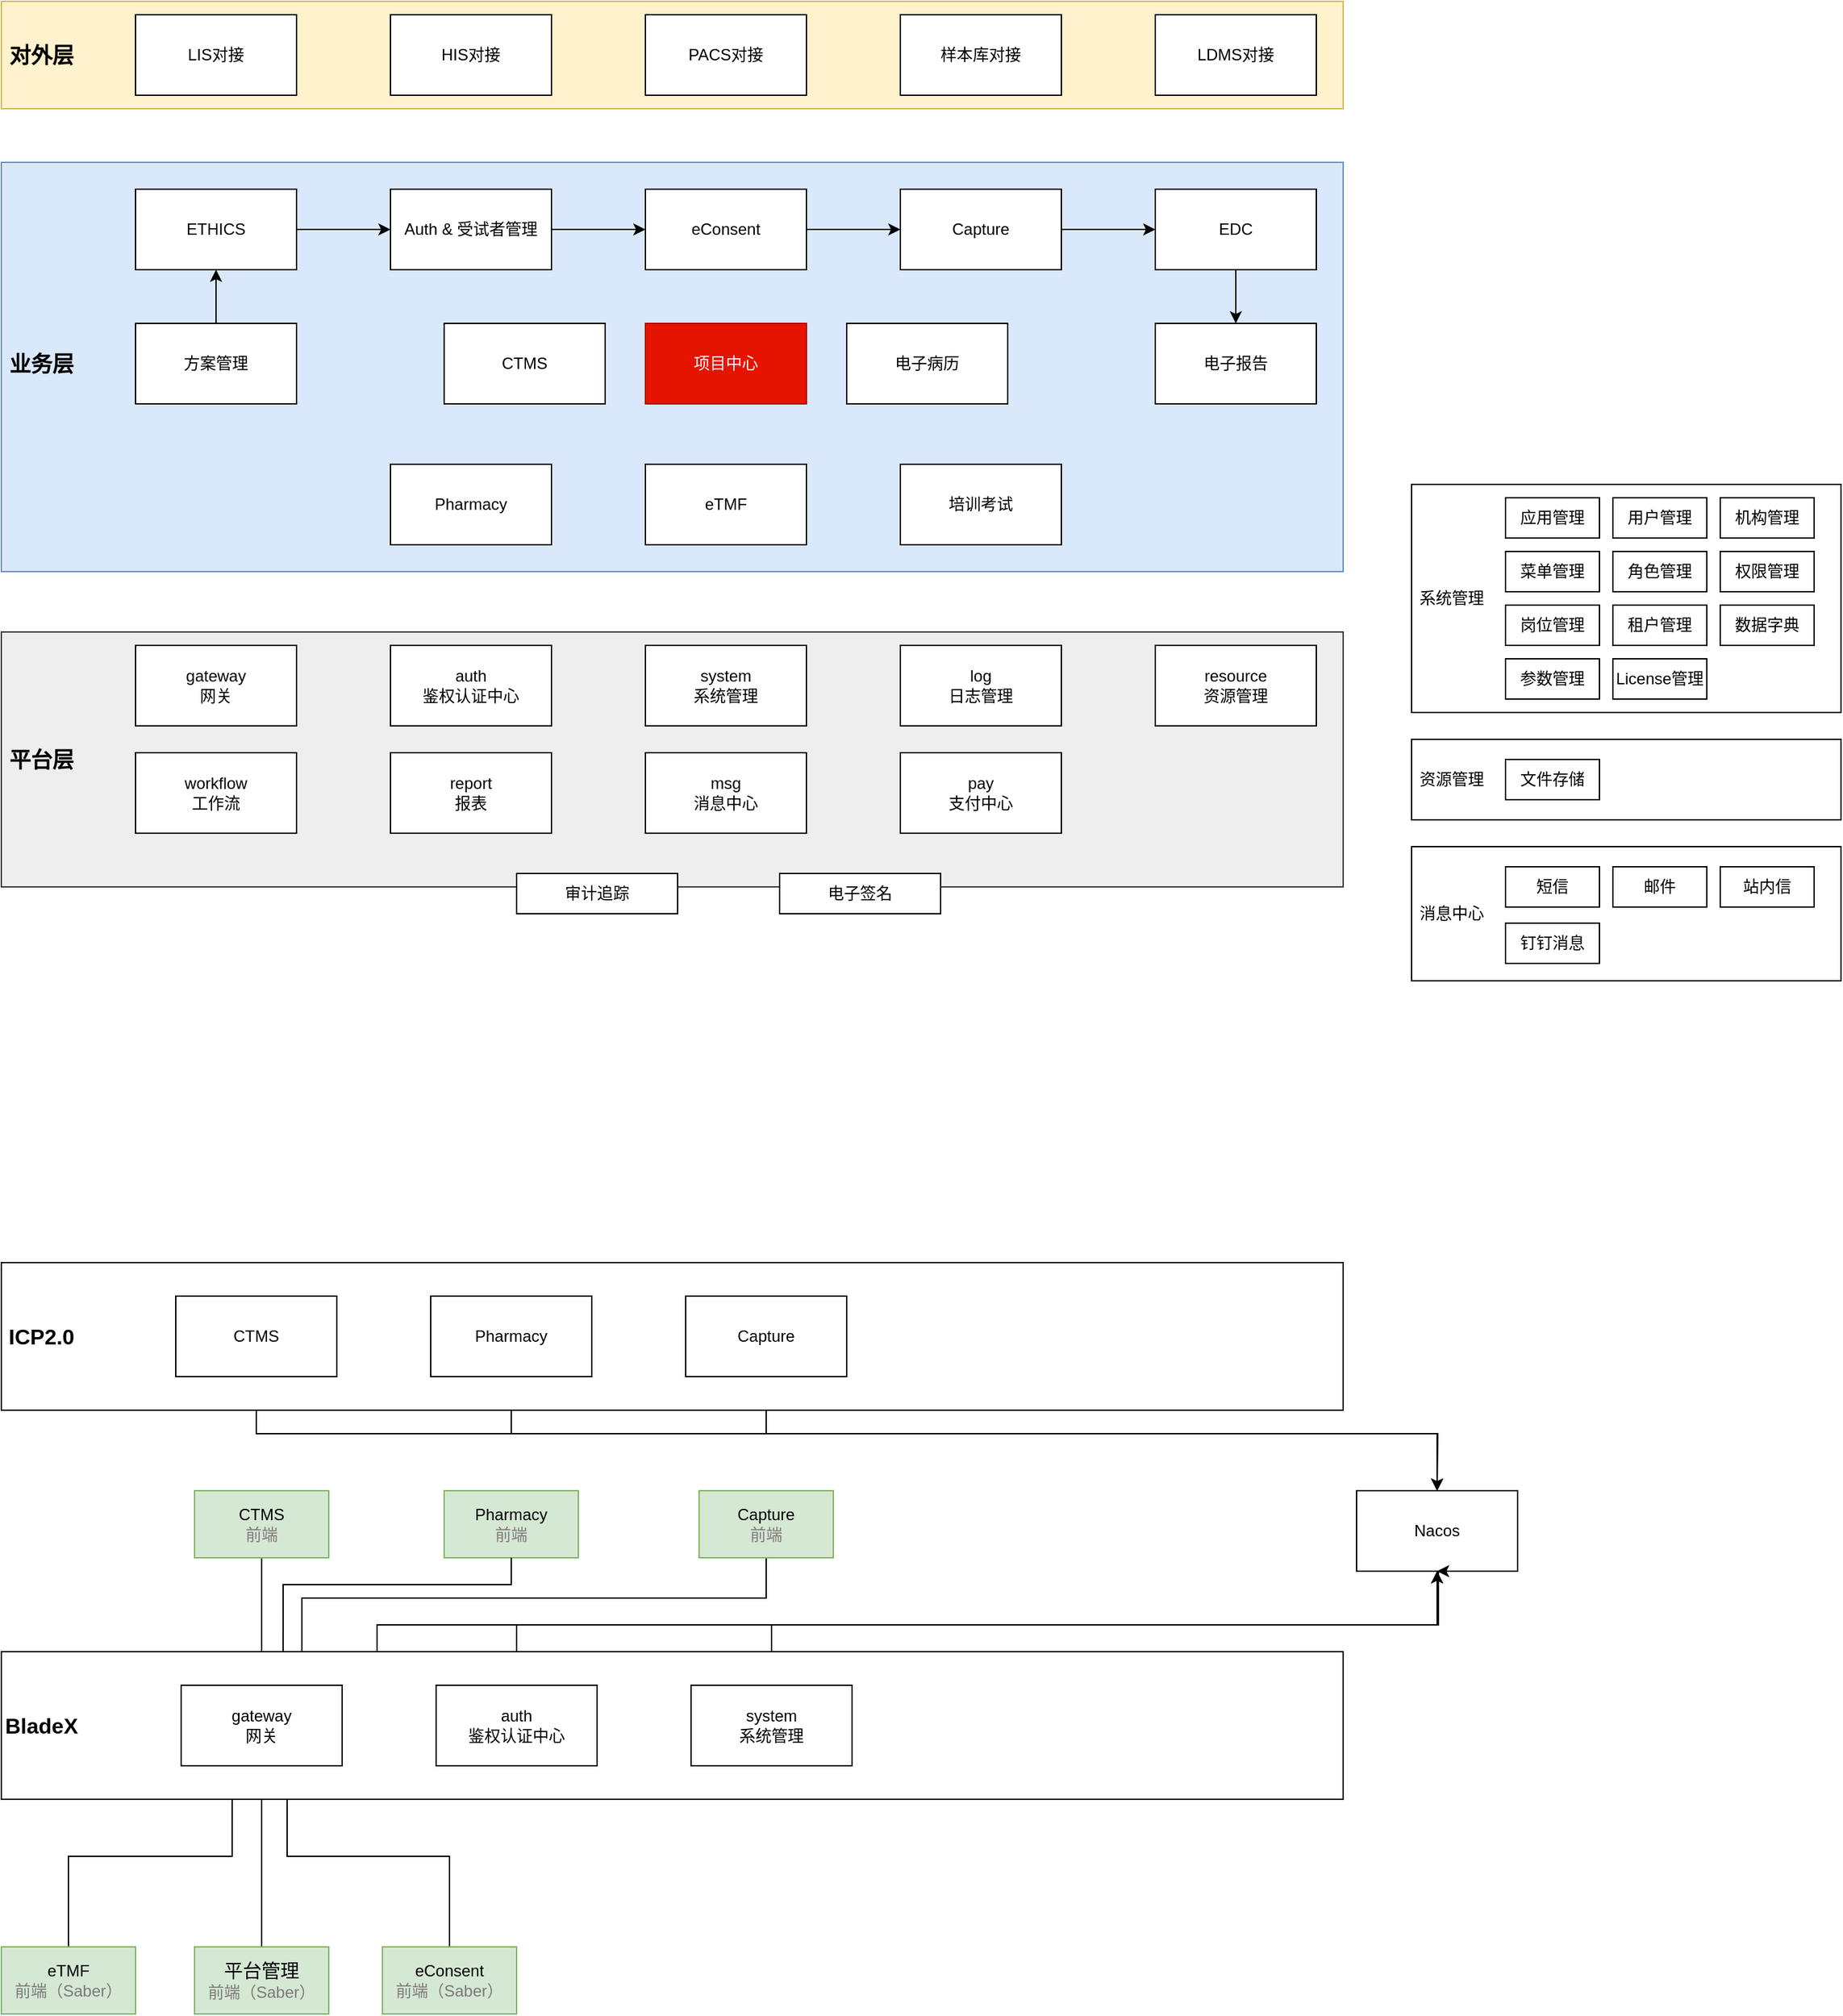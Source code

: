 <mxfile version="22.1.8" type="github">
  <diagram name="第 1 页" id="mHcLw0jtPNpkXe79qysJ">
    <mxGraphModel dx="1434" dy="738" grid="1" gridSize="10" guides="1" tooltips="1" connect="1" arrows="1" fold="1" page="1" pageScale="1" pageWidth="827" pageHeight="1169" math="0" shadow="0">
      <root>
        <mxCell id="0" />
        <mxCell id="1" parent="0" />
        <mxCell id="T6jvn6gkHNNJQDIH5uNn-1" value="" style="group" vertex="1" connectable="0" parent="1">
          <mxGeometry x="1081" y="570" width="320" height="60" as="geometry" />
        </mxCell>
        <object label="" id="T6jvn6gkHNNJQDIH5uNn-2">
          <mxCell style="rounded=0;whiteSpace=wrap;html=1;" vertex="1" parent="T6jvn6gkHNNJQDIH5uNn-1">
            <mxGeometry width="320" height="60" as="geometry" />
          </mxCell>
        </object>
        <mxCell id="T6jvn6gkHNNJQDIH5uNn-3" value="资源管理" style="text;html=1;strokeColor=none;fillColor=none;align=center;verticalAlign=middle;whiteSpace=wrap;rounded=0;" vertex="1" parent="T6jvn6gkHNNJQDIH5uNn-1">
          <mxGeometry y="24.706" width="60" height="10.588" as="geometry" />
        </mxCell>
        <mxCell id="T6jvn6gkHNNJQDIH5uNn-4" value="文件存储" style="rounded=0;whiteSpace=wrap;html=1;" vertex="1" parent="T6jvn6gkHNNJQDIH5uNn-1">
          <mxGeometry x="70" y="15" width="70" height="30" as="geometry" />
        </mxCell>
        <mxCell id="T6jvn6gkHNNJQDIH5uNn-28" value="" style="group" vertex="1" connectable="0" parent="1">
          <mxGeometry x="1081" y="650" width="320" height="100" as="geometry" />
        </mxCell>
        <object label="" id="T6jvn6gkHNNJQDIH5uNn-16">
          <mxCell style="rounded=0;whiteSpace=wrap;html=1;container=0;" vertex="1" parent="T6jvn6gkHNNJQDIH5uNn-28">
            <mxGeometry width="320" height="100" as="geometry" />
          </mxCell>
        </object>
        <mxCell id="T6jvn6gkHNNJQDIH5uNn-17" value="消息中心" style="text;html=1;strokeColor=none;fillColor=none;align=center;verticalAlign=middle;whiteSpace=wrap;rounded=0;container=0;" vertex="1" parent="T6jvn6gkHNNJQDIH5uNn-28">
          <mxGeometry y="44.706" width="60" height="10.588" as="geometry" />
        </mxCell>
        <mxCell id="T6jvn6gkHNNJQDIH5uNn-18" value="短信" style="rounded=0;whiteSpace=wrap;html=1;container=0;" vertex="1" parent="T6jvn6gkHNNJQDIH5uNn-28">
          <mxGeometry x="70" y="15" width="70" height="30" as="geometry" />
        </mxCell>
        <mxCell id="T6jvn6gkHNNJQDIH5uNn-25" value="邮件" style="rounded=0;whiteSpace=wrap;html=1;container=0;" vertex="1" parent="T6jvn6gkHNNJQDIH5uNn-28">
          <mxGeometry x="150" y="15" width="70" height="30" as="geometry" />
        </mxCell>
        <mxCell id="T6jvn6gkHNNJQDIH5uNn-26" value="站内信" style="rounded=0;whiteSpace=wrap;html=1;container=0;" vertex="1" parent="T6jvn6gkHNNJQDIH5uNn-28">
          <mxGeometry x="230" y="15" width="70" height="30" as="geometry" />
        </mxCell>
        <mxCell id="T6jvn6gkHNNJQDIH5uNn-27" value="钉钉消息" style="rounded=0;whiteSpace=wrap;html=1;container=0;" vertex="1" parent="T6jvn6gkHNNJQDIH5uNn-28">
          <mxGeometry x="70" y="57" width="70" height="30" as="geometry" />
        </mxCell>
        <mxCell id="T6jvn6gkHNNJQDIH5uNn-33" value="" style="group" vertex="1" connectable="0" parent="1">
          <mxGeometry x="1081" y="380" width="320" height="170" as="geometry" />
        </mxCell>
        <object label="" id="TU6DxaN2gH_l8f-ITgJq-14">
          <mxCell style="rounded=0;whiteSpace=wrap;html=1;container=0;" parent="T6jvn6gkHNNJQDIH5uNn-33" vertex="1">
            <mxGeometry width="320" height="170" as="geometry" />
          </mxCell>
        </object>
        <mxCell id="TU6DxaN2gH_l8f-ITgJq-15" value="系统管理" style="text;html=1;strokeColor=none;fillColor=none;align=center;verticalAlign=middle;whiteSpace=wrap;rounded=0;container=0;" parent="T6jvn6gkHNNJQDIH5uNn-33" vertex="1">
          <mxGeometry y="70" width="60" height="30" as="geometry" />
        </mxCell>
        <mxCell id="TU6DxaN2gH_l8f-ITgJq-17" value="应用管理" style="rounded=0;whiteSpace=wrap;html=1;container=0;" parent="T6jvn6gkHNNJQDIH5uNn-33" vertex="1">
          <mxGeometry x="70" y="10" width="70" height="30" as="geometry" />
        </mxCell>
        <mxCell id="TU6DxaN2gH_l8f-ITgJq-18" value="用户管理" style="rounded=0;whiteSpace=wrap;html=1;container=0;" parent="T6jvn6gkHNNJQDIH5uNn-33" vertex="1">
          <mxGeometry x="150" y="10" width="70" height="30" as="geometry" />
        </mxCell>
        <mxCell id="TU6DxaN2gH_l8f-ITgJq-19" value="机构管理" style="rounded=0;whiteSpace=wrap;html=1;container=0;" parent="T6jvn6gkHNNJQDIH5uNn-33" vertex="1">
          <mxGeometry x="230" y="10" width="70" height="30" as="geometry" />
        </mxCell>
        <mxCell id="TU6DxaN2gH_l8f-ITgJq-20" value="租户管理" style="rounded=0;whiteSpace=wrap;html=1;container=0;" parent="T6jvn6gkHNNJQDIH5uNn-33" vertex="1">
          <mxGeometry x="150" y="90" width="70" height="30" as="geometry" />
        </mxCell>
        <mxCell id="TU6DxaN2gH_l8f-ITgJq-21" value="菜单管理" style="rounded=0;whiteSpace=wrap;html=1;container=0;" parent="T6jvn6gkHNNJQDIH5uNn-33" vertex="1">
          <mxGeometry x="70" y="50" width="70" height="30" as="geometry" />
        </mxCell>
        <mxCell id="TU6DxaN2gH_l8f-ITgJq-22" value="角色管理" style="rounded=0;whiteSpace=wrap;html=1;container=0;" parent="T6jvn6gkHNNJQDIH5uNn-33" vertex="1">
          <mxGeometry x="150" y="50" width="70" height="30" as="geometry" />
        </mxCell>
        <mxCell id="TU6DxaN2gH_l8f-ITgJq-23" value="岗位管理" style="rounded=0;whiteSpace=wrap;html=1;container=0;" parent="T6jvn6gkHNNJQDIH5uNn-33" vertex="1">
          <mxGeometry x="70" y="90" width="70" height="30" as="geometry" />
        </mxCell>
        <mxCell id="TU6DxaN2gH_l8f-ITgJq-24" value="权限管理" style="rounded=0;whiteSpace=wrap;html=1;container=0;" parent="T6jvn6gkHNNJQDIH5uNn-33" vertex="1">
          <mxGeometry x="230" y="50" width="70" height="30" as="geometry" />
        </mxCell>
        <mxCell id="TU6DxaN2gH_l8f-ITgJq-25" value="数据字典" style="rounded=0;whiteSpace=wrap;html=1;container=0;" parent="T6jvn6gkHNNJQDIH5uNn-33" vertex="1">
          <mxGeometry x="230" y="90" width="70" height="30" as="geometry" />
        </mxCell>
        <mxCell id="TU6DxaN2gH_l8f-ITgJq-26" value="参数管理" style="rounded=0;whiteSpace=wrap;html=1;container=0;" parent="T6jvn6gkHNNJQDIH5uNn-33" vertex="1">
          <mxGeometry x="70" y="130" width="70" height="30" as="geometry" />
        </mxCell>
        <mxCell id="T6jvn6gkHNNJQDIH5uNn-31" value="License管理" style="rounded=0;whiteSpace=wrap;html=1;container=0;" vertex="1" parent="T6jvn6gkHNNJQDIH5uNn-33">
          <mxGeometry x="150" y="130" width="70" height="30" as="geometry" />
        </mxCell>
        <mxCell id="T6jvn6gkHNNJQDIH5uNn-79" value="" style="group" vertex="1" connectable="0" parent="1">
          <mxGeometry x="30" y="20" width="1000" height="80" as="geometry" />
        </mxCell>
        <mxCell id="T6jvn6gkHNNJQDIH5uNn-65" value="" style="rounded=0;whiteSpace=wrap;html=1;fillColor=#fff2cc;strokeColor=#d6b656;" vertex="1" parent="T6jvn6gkHNNJQDIH5uNn-79">
          <mxGeometry width="1000" height="80" as="geometry" />
        </mxCell>
        <object label="PACS对接" id="T6jvn6gkHNNJQDIH5uNn-66">
          <mxCell style="rounded=0;whiteSpace=wrap;html=1;" vertex="1" parent="T6jvn6gkHNNJQDIH5uNn-79">
            <mxGeometry x="480" y="10" width="120" height="60" as="geometry" />
          </mxCell>
        </object>
        <mxCell id="T6jvn6gkHNNJQDIH5uNn-67" value="样本库对接" style="rounded=0;whiteSpace=wrap;html=1;" vertex="1" parent="T6jvn6gkHNNJQDIH5uNn-79">
          <mxGeometry x="670" y="10" width="120" height="60" as="geometry" />
        </mxCell>
        <mxCell id="T6jvn6gkHNNJQDIH5uNn-68" value="LDMS对接" style="rounded=0;whiteSpace=wrap;html=1;" vertex="1" parent="T6jvn6gkHNNJQDIH5uNn-79">
          <mxGeometry x="860" y="10" width="120" height="60" as="geometry" />
        </mxCell>
        <mxCell id="T6jvn6gkHNNJQDIH5uNn-71" value="对外层" style="text;html=1;strokeColor=none;fillColor=none;align=center;verticalAlign=middle;whiteSpace=wrap;rounded=0;fontSize=16;fontStyle=1" vertex="1" parent="T6jvn6gkHNNJQDIH5uNn-79">
          <mxGeometry y="25" width="60" height="30" as="geometry" />
        </mxCell>
        <mxCell id="T6jvn6gkHNNJQDIH5uNn-72" value="LIS对接" style="rounded=0;whiteSpace=wrap;html=1;" vertex="1" parent="T6jvn6gkHNNJQDIH5uNn-79">
          <mxGeometry x="100" y="10" width="120" height="60" as="geometry" />
        </mxCell>
        <mxCell id="T6jvn6gkHNNJQDIH5uNn-73" value="HIS对接" style="rounded=0;whiteSpace=wrap;html=1;" vertex="1" parent="T6jvn6gkHNNJQDIH5uNn-79">
          <mxGeometry x="290" y="10" width="120" height="60" as="geometry" />
        </mxCell>
        <mxCell id="T6jvn6gkHNNJQDIH5uNn-80" value="" style="group" vertex="1" connectable="0" parent="1">
          <mxGeometry x="30" y="140" width="1000" height="305" as="geometry" />
        </mxCell>
        <mxCell id="T6jvn6gkHNNJQDIH5uNn-63" value="" style="group;fillColor=#dae8fc;strokeColor=#6c8ebf;container=0;" vertex="1" connectable="0" parent="T6jvn6gkHNNJQDIH5uNn-80">
          <mxGeometry width="1000" height="305" as="geometry" />
        </mxCell>
        <mxCell id="T6jvn6gkHNNJQDIH5uNn-36" value="" style="rounded=0;whiteSpace=wrap;html=1;fillColor=#dae8fc;strokeColor=#6c8ebf;" vertex="1" parent="T6jvn6gkHNNJQDIH5uNn-80">
          <mxGeometry width="1000" height="305" as="geometry" />
        </mxCell>
        <object label="项目中心" id="T6jvn6gkHNNJQDIH5uNn-37">
          <mxCell style="rounded=0;whiteSpace=wrap;html=1;labelBackgroundColor=none;labelBorderColor=none;fillColor=#e51400;strokeColor=#B20000;fontColor=#ffffff;" vertex="1" parent="T6jvn6gkHNNJQDIH5uNn-80">
            <mxGeometry x="480" y="120" width="120" height="60" as="geometry" />
          </mxCell>
        </object>
        <mxCell id="T6jvn6gkHNNJQDIH5uNn-38" value="Pharmacy" style="rounded=0;whiteSpace=wrap;html=1;" vertex="1" parent="T6jvn6gkHNNJQDIH5uNn-80">
          <mxGeometry x="290" y="225" width="120" height="60" as="geometry" />
        </mxCell>
        <mxCell id="T6jvn6gkHNNJQDIH5uNn-39" value="Capture" style="rounded=0;whiteSpace=wrap;html=1;" vertex="1" parent="T6jvn6gkHNNJQDIH5uNn-80">
          <mxGeometry x="670" y="20" width="120" height="60" as="geometry" />
        </mxCell>
        <mxCell id="T6jvn6gkHNNJQDIH5uNn-40" value="eTMF" style="rounded=0;whiteSpace=wrap;html=1;" vertex="1" parent="T6jvn6gkHNNJQDIH5uNn-80">
          <mxGeometry x="480" y="225" width="120" height="60" as="geometry" />
        </mxCell>
        <mxCell id="T6jvn6gkHNNJQDIH5uNn-59" style="edgeStyle=orthogonalEdgeStyle;rounded=0;orthogonalLoop=1;jettySize=auto;html=1;exitX=1;exitY=0.5;exitDx=0;exitDy=0;entryX=0;entryY=0.5;entryDx=0;entryDy=0;" edge="1" parent="T6jvn6gkHNNJQDIH5uNn-80" source="T6jvn6gkHNNJQDIH5uNn-41" target="T6jvn6gkHNNJQDIH5uNn-39">
          <mxGeometry relative="1" as="geometry" />
        </mxCell>
        <mxCell id="T6jvn6gkHNNJQDIH5uNn-41" value="eConsent" style="rounded=0;whiteSpace=wrap;html=1;" vertex="1" parent="T6jvn6gkHNNJQDIH5uNn-80">
          <mxGeometry x="480" y="20" width="120" height="60" as="geometry" />
        </mxCell>
        <mxCell id="T6jvn6gkHNNJQDIH5uNn-42" value="业务层" style="text;html=1;strokeColor=none;fillColor=none;align=center;verticalAlign=middle;whiteSpace=wrap;rounded=0;fontSize=16;fontStyle=1" vertex="1" parent="T6jvn6gkHNNJQDIH5uNn-80">
          <mxGeometry y="135" width="60" height="30" as="geometry" />
        </mxCell>
        <mxCell id="T6jvn6gkHNNJQDIH5uNn-43" value="ETHICS" style="rounded=0;whiteSpace=wrap;html=1;" vertex="1" parent="T6jvn6gkHNNJQDIH5uNn-80">
          <mxGeometry x="100" y="20" width="120" height="60" as="geometry" />
        </mxCell>
        <mxCell id="T6jvn6gkHNNJQDIH5uNn-44" value="CTMS" style="rounded=0;whiteSpace=wrap;html=1;" vertex="1" parent="T6jvn6gkHNNJQDIH5uNn-80">
          <mxGeometry x="330" y="120" width="120" height="60" as="geometry" />
        </mxCell>
        <mxCell id="T6jvn6gkHNNJQDIH5uNn-58" style="edgeStyle=orthogonalEdgeStyle;rounded=0;orthogonalLoop=1;jettySize=auto;html=1;exitX=1;exitY=0.5;exitDx=0;exitDy=0;" edge="1" parent="T6jvn6gkHNNJQDIH5uNn-80" source="T6jvn6gkHNNJQDIH5uNn-45" target="T6jvn6gkHNNJQDIH5uNn-41">
          <mxGeometry relative="1" as="geometry" />
        </mxCell>
        <mxCell id="T6jvn6gkHNNJQDIH5uNn-45" value="Auth &amp;amp; 受试者管理" style="rounded=0;whiteSpace=wrap;html=1;" vertex="1" parent="T6jvn6gkHNNJQDIH5uNn-80">
          <mxGeometry x="290" y="20" width="120" height="60" as="geometry" />
        </mxCell>
        <mxCell id="T6jvn6gkHNNJQDIH5uNn-57" style="edgeStyle=orthogonalEdgeStyle;rounded=0;orthogonalLoop=1;jettySize=auto;html=1;exitX=1;exitY=0.5;exitDx=0;exitDy=0;" edge="1" parent="T6jvn6gkHNNJQDIH5uNn-80" source="T6jvn6gkHNNJQDIH5uNn-43" target="T6jvn6gkHNNJQDIH5uNn-45">
          <mxGeometry relative="1" as="geometry" />
        </mxCell>
        <mxCell id="T6jvn6gkHNNJQDIH5uNn-49" value="培训考试" style="rounded=0;whiteSpace=wrap;html=1;" vertex="1" parent="T6jvn6gkHNNJQDIH5uNn-80">
          <mxGeometry x="670" y="225" width="120" height="60" as="geometry" />
        </mxCell>
        <mxCell id="T6jvn6gkHNNJQDIH5uNn-56" style="edgeStyle=orthogonalEdgeStyle;rounded=0;orthogonalLoop=1;jettySize=auto;html=1;exitX=0.5;exitY=0;exitDx=0;exitDy=0;entryX=0.5;entryY=1;entryDx=0;entryDy=0;" edge="1" parent="T6jvn6gkHNNJQDIH5uNn-80" source="T6jvn6gkHNNJQDIH5uNn-50" target="T6jvn6gkHNNJQDIH5uNn-43">
          <mxGeometry relative="1" as="geometry" />
        </mxCell>
        <mxCell id="T6jvn6gkHNNJQDIH5uNn-50" value="方案管理" style="rounded=0;whiteSpace=wrap;html=1;" vertex="1" parent="T6jvn6gkHNNJQDIH5uNn-80">
          <mxGeometry x="100" y="120" width="120" height="60" as="geometry" />
        </mxCell>
        <mxCell id="T6jvn6gkHNNJQDIH5uNn-51" value="电子病历" style="rounded=0;whiteSpace=wrap;html=1;" vertex="1" parent="T6jvn6gkHNNJQDIH5uNn-80">
          <mxGeometry x="630" y="120" width="120" height="60" as="geometry" />
        </mxCell>
        <mxCell id="T6jvn6gkHNNJQDIH5uNn-52" value="EDC" style="rounded=0;whiteSpace=wrap;html=1;" vertex="1" parent="T6jvn6gkHNNJQDIH5uNn-80">
          <mxGeometry x="860" y="20" width="120" height="60" as="geometry" />
        </mxCell>
        <mxCell id="T6jvn6gkHNNJQDIH5uNn-60" style="edgeStyle=orthogonalEdgeStyle;rounded=0;orthogonalLoop=1;jettySize=auto;html=1;exitX=1;exitY=0.5;exitDx=0;exitDy=0;entryX=0;entryY=0.5;entryDx=0;entryDy=0;" edge="1" parent="T6jvn6gkHNNJQDIH5uNn-80" source="T6jvn6gkHNNJQDIH5uNn-39" target="T6jvn6gkHNNJQDIH5uNn-52">
          <mxGeometry relative="1" as="geometry" />
        </mxCell>
        <mxCell id="T6jvn6gkHNNJQDIH5uNn-53" value="电子报告" style="rounded=0;whiteSpace=wrap;html=1;" vertex="1" parent="T6jvn6gkHNNJQDIH5uNn-80">
          <mxGeometry x="860" y="120" width="120" height="60" as="geometry" />
        </mxCell>
        <mxCell id="T6jvn6gkHNNJQDIH5uNn-61" style="edgeStyle=orthogonalEdgeStyle;rounded=0;orthogonalLoop=1;jettySize=auto;html=1;exitX=0.5;exitY=1;exitDx=0;exitDy=0;entryX=0.5;entryY=0;entryDx=0;entryDy=0;" edge="1" parent="T6jvn6gkHNNJQDIH5uNn-80" source="T6jvn6gkHNNJQDIH5uNn-52" target="T6jvn6gkHNNJQDIH5uNn-53">
          <mxGeometry relative="1" as="geometry" />
        </mxCell>
        <mxCell id="T6jvn6gkHNNJQDIH5uNn-81" value="" style="group" vertex="1" connectable="0" parent="1">
          <mxGeometry x="30" y="490" width="1000" height="210" as="geometry" />
        </mxCell>
        <mxCell id="TU6DxaN2gH_l8f-ITgJq-1" value="" style="rounded=0;whiteSpace=wrap;html=1;fillColor=#eeeeee;strokeColor=#36393d;" parent="T6jvn6gkHNNJQDIH5uNn-81" vertex="1">
          <mxGeometry width="1000" height="190" as="geometry" />
        </mxCell>
        <object label="system&lt;br&gt;系统管理" id="TU6DxaN2gH_l8f-ITgJq-5">
          <mxCell style="rounded=0;whiteSpace=wrap;html=1;" parent="T6jvn6gkHNNJQDIH5uNn-81" vertex="1">
            <mxGeometry x="480" y="10" width="120" height="60" as="geometry" />
          </mxCell>
        </object>
        <mxCell id="TU6DxaN2gH_l8f-ITgJq-6" value="log&lt;br&gt;日志管理" style="rounded=0;whiteSpace=wrap;html=1;" parent="T6jvn6gkHNNJQDIH5uNn-81" vertex="1">
          <mxGeometry x="670" y="10" width="120" height="60" as="geometry" />
        </mxCell>
        <mxCell id="TU6DxaN2gH_l8f-ITgJq-7" value="resource&lt;br&gt;资源管理" style="rounded=0;whiteSpace=wrap;html=1;" parent="T6jvn6gkHNNJQDIH5uNn-81" vertex="1">
          <mxGeometry x="860" y="10" width="120" height="60" as="geometry" />
        </mxCell>
        <mxCell id="TU6DxaN2gH_l8f-ITgJq-8" value="workflow&lt;br&gt;工作流" style="rounded=0;whiteSpace=wrap;html=1;" parent="T6jvn6gkHNNJQDIH5uNn-81" vertex="1">
          <mxGeometry x="100" y="90" width="120" height="60" as="geometry" />
        </mxCell>
        <mxCell id="TU6DxaN2gH_l8f-ITgJq-9" value="report&lt;br&gt;报表" style="rounded=0;whiteSpace=wrap;html=1;" parent="T6jvn6gkHNNJQDIH5uNn-81" vertex="1">
          <mxGeometry x="290" y="90" width="120" height="60" as="geometry" />
        </mxCell>
        <mxCell id="TU6DxaN2gH_l8f-ITgJq-2" value="平台层" style="text;html=1;strokeColor=none;fillColor=none;align=center;verticalAlign=middle;whiteSpace=wrap;rounded=0;fontSize=16;fontStyle=1" parent="T6jvn6gkHNNJQDIH5uNn-81" vertex="1">
          <mxGeometry y="80" width="60" height="30" as="geometry" />
        </mxCell>
        <mxCell id="TU6DxaN2gH_l8f-ITgJq-4" value="gateway&lt;br&gt;网关" style="rounded=0;whiteSpace=wrap;html=1;" parent="T6jvn6gkHNNJQDIH5uNn-81" vertex="1">
          <mxGeometry x="100" y="10" width="120" height="60" as="geometry" />
        </mxCell>
        <mxCell id="TU6DxaN2gH_l8f-ITgJq-3" value="auth&lt;br&gt;鉴权认证中心" style="rounded=0;whiteSpace=wrap;html=1;" parent="T6jvn6gkHNNJQDIH5uNn-81" vertex="1">
          <mxGeometry x="290" y="10" width="120" height="60" as="geometry" />
        </mxCell>
        <mxCell id="T6jvn6gkHNNJQDIH5uNn-14" value="msg&lt;br&gt;消息中心" style="rounded=0;whiteSpace=wrap;html=1;" vertex="1" parent="T6jvn6gkHNNJQDIH5uNn-81">
          <mxGeometry x="480" y="90" width="120" height="60" as="geometry" />
        </mxCell>
        <mxCell id="T6jvn6gkHNNJQDIH5uNn-29" value="审计追踪" style="rounded=0;whiteSpace=wrap;html=1;container=0;" vertex="1" parent="T6jvn6gkHNNJQDIH5uNn-81">
          <mxGeometry x="384" y="180" width="120" height="30" as="geometry" />
        </mxCell>
        <mxCell id="T6jvn6gkHNNJQDIH5uNn-30" value="电子签名" style="rounded=0;whiteSpace=wrap;html=1;container=0;" vertex="1" parent="T6jvn6gkHNNJQDIH5uNn-81">
          <mxGeometry x="580" y="180" width="120" height="30" as="geometry" />
        </mxCell>
        <mxCell id="T6jvn6gkHNNJQDIH5uNn-32" value="pay&lt;br&gt;支付中心" style="rounded=0;whiteSpace=wrap;html=1;" vertex="1" parent="T6jvn6gkHNNJQDIH5uNn-81">
          <mxGeometry x="670" y="90" width="120" height="60" as="geometry" />
        </mxCell>
        <mxCell id="T6jvn6gkHNNJQDIH5uNn-86" value="Nacos" style="rounded=0;whiteSpace=wrap;html=1;" vertex="1" parent="1">
          <mxGeometry x="1040" y="1130" width="120" height="60" as="geometry" />
        </mxCell>
        <mxCell id="T6jvn6gkHNNJQDIH5uNn-108" style="edgeStyle=orthogonalEdgeStyle;rounded=0;orthogonalLoop=1;jettySize=auto;html=1;exitX=0.5;exitY=1;exitDx=0;exitDy=0;entryX=0.5;entryY=0;entryDx=0;entryDy=0;" edge="1" parent="1" source="T6jvn6gkHNNJQDIH5uNn-87" target="T6jvn6gkHNNJQDIH5uNn-86">
          <mxGeometry relative="1" as="geometry" />
        </mxCell>
        <mxCell id="T6jvn6gkHNNJQDIH5uNn-107" style="edgeStyle=orthogonalEdgeStyle;rounded=0;orthogonalLoop=1;jettySize=auto;html=1;exitX=0.5;exitY=1;exitDx=0;exitDy=0;" edge="1" parent="1" source="T6jvn6gkHNNJQDIH5uNn-88">
          <mxGeometry relative="1" as="geometry">
            <mxPoint x="1100" y="1130" as="targetPoint" />
          </mxGeometry>
        </mxCell>
        <mxCell id="T6jvn6gkHNNJQDIH5uNn-106" style="edgeStyle=orthogonalEdgeStyle;rounded=0;orthogonalLoop=1;jettySize=auto;html=1;exitX=0.5;exitY=1;exitDx=0;exitDy=0;entryX=0.5;entryY=0;entryDx=0;entryDy=0;" edge="1" parent="1" source="T6jvn6gkHNNJQDIH5uNn-89" target="T6jvn6gkHNNJQDIH5uNn-86">
          <mxGeometry relative="1" as="geometry" />
        </mxCell>
        <mxCell id="T6jvn6gkHNNJQDIH5uNn-111" style="edgeStyle=orthogonalEdgeStyle;rounded=0;orthogonalLoop=1;jettySize=auto;html=1;exitX=1;exitY=0.5;exitDx=0;exitDy=0;" edge="1" parent="1" source="T6jvn6gkHNNJQDIH5uNn-93">
          <mxGeometry relative="1" as="geometry">
            <mxPoint x="1100" y="1190" as="targetPoint" />
            <Array as="points">
              <mxPoint x="310" y="1305" />
              <mxPoint x="310" y="1230" />
              <mxPoint x="1100" y="1230" />
            </Array>
          </mxGeometry>
        </mxCell>
        <mxCell id="T6jvn6gkHNNJQDIH5uNn-110" style="edgeStyle=orthogonalEdgeStyle;rounded=0;orthogonalLoop=1;jettySize=auto;html=1;exitX=0.5;exitY=0;exitDx=0;exitDy=0;" edge="1" parent="1" source="T6jvn6gkHNNJQDIH5uNn-94">
          <mxGeometry relative="1" as="geometry">
            <mxPoint x="1100" y="1190" as="targetPoint" />
            <Array as="points">
              <mxPoint x="414" y="1230" />
              <mxPoint x="1101" y="1230" />
            </Array>
          </mxGeometry>
        </mxCell>
        <mxCell id="T6jvn6gkHNNJQDIH5uNn-109" style="edgeStyle=orthogonalEdgeStyle;rounded=0;orthogonalLoop=1;jettySize=auto;html=1;exitX=0.5;exitY=0;exitDx=0;exitDy=0;entryX=0.5;entryY=1;entryDx=0;entryDy=0;" edge="1" parent="1" source="T6jvn6gkHNNJQDIH5uNn-95" target="T6jvn6gkHNNJQDIH5uNn-86">
          <mxGeometry relative="1" as="geometry">
            <Array as="points">
              <mxPoint x="604" y="1230" />
              <mxPoint x="1100" y="1230" />
            </Array>
          </mxGeometry>
        </mxCell>
        <mxCell id="T6jvn6gkHNNJQDIH5uNn-100" style="edgeStyle=orthogonalEdgeStyle;rounded=0;orthogonalLoop=1;jettySize=auto;html=1;entryX=0.5;entryY=1;entryDx=0;entryDy=0;" edge="1" parent="1" source="T6jvn6gkHNNJQDIH5uNn-99" target="T6jvn6gkHNNJQDIH5uNn-93">
          <mxGeometry relative="1" as="geometry" />
        </mxCell>
        <mxCell id="T6jvn6gkHNNJQDIH5uNn-99" value="&lt;font style=&quot;font-size: 14px;&quot;&gt;平台管理&lt;/font&gt;&lt;br&gt;&lt;font color=&quot;#7c7979&quot;&gt;前端（Saber）&lt;/font&gt;" style="rounded=0;whiteSpace=wrap;html=1;fillColor=#d5e8d4;strokeColor=#82b366;" vertex="1" parent="1">
          <mxGeometry x="174" y="1470" width="100" height="50" as="geometry" />
        </mxCell>
        <mxCell id="T6jvn6gkHNNJQDIH5uNn-102" style="edgeStyle=orthogonalEdgeStyle;rounded=0;orthogonalLoop=1;jettySize=auto;html=1;exitX=0.5;exitY=0;exitDx=0;exitDy=0;entryX=0.658;entryY=1.05;entryDx=0;entryDy=0;entryPerimeter=0;" edge="1" parent="1" source="T6jvn6gkHNNJQDIH5uNn-101" target="T6jvn6gkHNNJQDIH5uNn-93">
          <mxGeometry relative="1" as="geometry" />
        </mxCell>
        <mxCell id="T6jvn6gkHNNJQDIH5uNn-101" value="eConsent&lt;br&gt;&lt;font color=&quot;#7c7979&quot;&gt;前端（Saber）&lt;/font&gt;" style="rounded=0;whiteSpace=wrap;html=1;fillColor=#d5e8d4;strokeColor=#82b366;" vertex="1" parent="1">
          <mxGeometry x="314" y="1470" width="100" height="50" as="geometry" />
        </mxCell>
        <mxCell id="T6jvn6gkHNNJQDIH5uNn-104" style="edgeStyle=orthogonalEdgeStyle;rounded=0;orthogonalLoop=1;jettySize=auto;html=1;entryX=0.317;entryY=1.017;entryDx=0;entryDy=0;exitX=0.5;exitY=0;exitDx=0;exitDy=0;entryPerimeter=0;" edge="1" parent="1" source="T6jvn6gkHNNJQDIH5uNn-103" target="T6jvn6gkHNNJQDIH5uNn-93">
          <mxGeometry relative="1" as="geometry" />
        </mxCell>
        <mxCell id="T6jvn6gkHNNJQDIH5uNn-103" value="eTMF&lt;br&gt;&lt;font color=&quot;#7c7979&quot;&gt;前端（Saber）&lt;/font&gt;" style="rounded=0;whiteSpace=wrap;html=1;fillColor=#d5e8d4;strokeColor=#82b366;" vertex="1" parent="1">
          <mxGeometry x="30" y="1470" width="100" height="50" as="geometry" />
        </mxCell>
        <mxCell id="T6jvn6gkHNNJQDIH5uNn-114" style="edgeStyle=orthogonalEdgeStyle;rounded=0;orthogonalLoop=1;jettySize=auto;html=1;exitX=0.5;exitY=1;exitDx=0;exitDy=0;entryX=0.5;entryY=0;entryDx=0;entryDy=0;" edge="1" parent="1" source="T6jvn6gkHNNJQDIH5uNn-105" target="T6jvn6gkHNNJQDIH5uNn-93">
          <mxGeometry relative="1" as="geometry">
            <mxPoint x="220" y="1210" as="targetPoint" />
          </mxGeometry>
        </mxCell>
        <mxCell id="T6jvn6gkHNNJQDIH5uNn-105" value="CTMS&lt;br&gt;&lt;font color=&quot;#7c7979&quot;&gt;前端&lt;/font&gt;" style="rounded=0;whiteSpace=wrap;html=1;fillColor=#d5e8d4;strokeColor=#82b366;" vertex="1" parent="1">
          <mxGeometry x="174" y="1130" width="100" height="50" as="geometry" />
        </mxCell>
        <mxCell id="T6jvn6gkHNNJQDIH5uNn-112" value="Pharmacy&lt;br&gt;&lt;font color=&quot;#7c7979&quot;&gt;前端&lt;/font&gt;" style="rounded=0;whiteSpace=wrap;html=1;fillColor=#d5e8d4;strokeColor=#82b366;" vertex="1" parent="1">
          <mxGeometry x="360" y="1130" width="100" height="50" as="geometry" />
        </mxCell>
        <mxCell id="T6jvn6gkHNNJQDIH5uNn-116" style="edgeStyle=orthogonalEdgeStyle;rounded=0;orthogonalLoop=1;jettySize=auto;html=1;exitX=0.5;exitY=1;exitDx=0;exitDy=0;entryX=0.75;entryY=0;entryDx=0;entryDy=0;" edge="1" parent="1" source="T6jvn6gkHNNJQDIH5uNn-113" target="T6jvn6gkHNNJQDIH5uNn-93">
          <mxGeometry relative="1" as="geometry">
            <Array as="points">
              <mxPoint x="600" y="1210" />
              <mxPoint x="254" y="1210" />
            </Array>
          </mxGeometry>
        </mxCell>
        <mxCell id="T6jvn6gkHNNJQDIH5uNn-113" value="Capture&lt;br&gt;&lt;font color=&quot;#7c7979&quot;&gt;前端&lt;/font&gt;" style="rounded=0;whiteSpace=wrap;html=1;fillColor=#d5e8d4;strokeColor=#82b366;" vertex="1" parent="1">
          <mxGeometry x="550" y="1130" width="100" height="50" as="geometry" />
        </mxCell>
        <mxCell id="T6jvn6gkHNNJQDIH5uNn-117" style="edgeStyle=orthogonalEdgeStyle;rounded=0;orthogonalLoop=1;jettySize=auto;html=1;exitX=0.5;exitY=1;exitDx=0;exitDy=0;entryX=0.633;entryY=-0.017;entryDx=0;entryDy=0;entryPerimeter=0;" edge="1" parent="1" source="T6jvn6gkHNNJQDIH5uNn-112" target="T6jvn6gkHNNJQDIH5uNn-93">
          <mxGeometry relative="1" as="geometry">
            <Array as="points">
              <mxPoint x="410" y="1200" />
              <mxPoint x="240" y="1200" />
            </Array>
          </mxGeometry>
        </mxCell>
        <mxCell id="T6jvn6gkHNNJQDIH5uNn-118" value="" style="group" vertex="1" connectable="0" parent="1">
          <mxGeometry x="30" y="960" width="1000" height="110" as="geometry" />
        </mxCell>
        <mxCell id="T6jvn6gkHNNJQDIH5uNn-84" value="" style="rounded=0;whiteSpace=wrap;html=1;" vertex="1" parent="T6jvn6gkHNNJQDIH5uNn-118">
          <mxGeometry width="1000" height="110" as="geometry" />
        </mxCell>
        <mxCell id="T6jvn6gkHNNJQDIH5uNn-85" value="ICP2.0" style="text;html=1;strokeColor=none;fillColor=none;align=center;verticalAlign=middle;whiteSpace=wrap;rounded=0;fontSize=16;fontStyle=1" vertex="1" parent="T6jvn6gkHNNJQDIH5uNn-118">
          <mxGeometry y="40" width="60" height="30" as="geometry" />
        </mxCell>
        <mxCell id="T6jvn6gkHNNJQDIH5uNn-87" value="CTMS" style="rounded=0;whiteSpace=wrap;html=1;" vertex="1" parent="T6jvn6gkHNNJQDIH5uNn-118">
          <mxGeometry x="130" y="25" width="120" height="60" as="geometry" />
        </mxCell>
        <mxCell id="T6jvn6gkHNNJQDIH5uNn-88" value="Pharmacy" style="rounded=0;whiteSpace=wrap;html=1;" vertex="1" parent="T6jvn6gkHNNJQDIH5uNn-118">
          <mxGeometry x="320" y="25" width="120" height="60" as="geometry" />
        </mxCell>
        <mxCell id="T6jvn6gkHNNJQDIH5uNn-89" value="Capture" style="rounded=0;whiteSpace=wrap;html=1;" vertex="1" parent="T6jvn6gkHNNJQDIH5uNn-118">
          <mxGeometry x="510" y="25" width="120" height="60" as="geometry" />
        </mxCell>
        <mxCell id="T6jvn6gkHNNJQDIH5uNn-119" value="" style="group" vertex="1" connectable="0" parent="1">
          <mxGeometry x="30" y="1250" width="1000" height="110" as="geometry" />
        </mxCell>
        <mxCell id="T6jvn6gkHNNJQDIH5uNn-82" value="" style="rounded=0;whiteSpace=wrap;html=1;" vertex="1" parent="T6jvn6gkHNNJQDIH5uNn-119">
          <mxGeometry width="1000" height="110" as="geometry" />
        </mxCell>
        <mxCell id="T6jvn6gkHNNJQDIH5uNn-83" value="BladeX" style="text;html=1;strokeColor=none;fillColor=none;align=center;verticalAlign=middle;whiteSpace=wrap;rounded=0;fontSize=16;fontStyle=1" vertex="1" parent="T6jvn6gkHNNJQDIH5uNn-119">
          <mxGeometry y="40" width="60" height="30" as="geometry" />
        </mxCell>
        <mxCell id="T6jvn6gkHNNJQDIH5uNn-93" value="gateway&lt;br&gt;网关" style="rounded=0;whiteSpace=wrap;html=1;" vertex="1" parent="T6jvn6gkHNNJQDIH5uNn-119">
          <mxGeometry x="134" y="25" width="120" height="60" as="geometry" />
        </mxCell>
        <mxCell id="T6jvn6gkHNNJQDIH5uNn-94" value="auth&lt;br&gt;鉴权认证中心" style="rounded=0;whiteSpace=wrap;html=1;" vertex="1" parent="T6jvn6gkHNNJQDIH5uNn-119">
          <mxGeometry x="324" y="25" width="120" height="60" as="geometry" />
        </mxCell>
        <object label="system&lt;br&gt;系统管理" id="T6jvn6gkHNNJQDIH5uNn-95">
          <mxCell style="rounded=0;whiteSpace=wrap;html=1;" vertex="1" parent="T6jvn6gkHNNJQDIH5uNn-119">
            <mxGeometry x="514" y="25" width="120" height="60" as="geometry" />
          </mxCell>
        </object>
      </root>
    </mxGraphModel>
  </diagram>
</mxfile>
